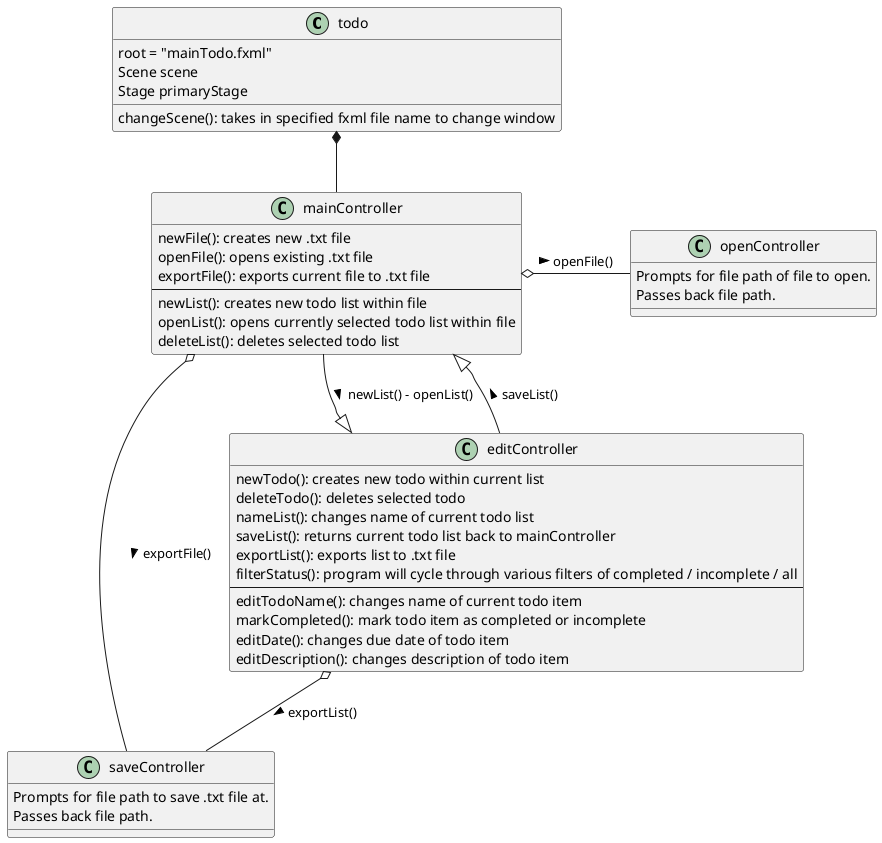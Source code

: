 @startuml
'https://plantuml.com/class-diagram

class todo
class mainController
class openController
class saveController
class editController

class todo {
root = "mainTodo.fxml"
Scene scene
Stage primaryStage
changeScene(): takes in specified fxml file name to change window
}

todo *-- mainController

class mainController {
newFile(): creates new .txt file
openFile(): opens existing .txt file
exportFile(): exports current file to .txt file
--
newList(): creates new todo list within file
openList(): opens currently selected todo list within file
deleteList(): deletes selected todo list
}

mainController o- openController: openFile() >
mainController o-- saveController: exportFile() >

mainController --|> editController: newList() - openList() >
editController --|> mainController: saveList() >

class editController {
newTodo(): creates new todo within current list
deleteTodo(): deletes selected todo
nameList(): changes name of current todo list
saveList(): returns current todo list back to mainController
exportList(): exports list to .txt file
filterStatus(): program will cycle through various filters of completed / incomplete / all
--
editTodoName(): changes name of current todo item
markCompleted(): mark todo item as completed or incomplete
editDate(): changes due date of todo item
editDescription(): changes description of todo item
}

editController o-- saveController: exportList() >

class openController {
Prompts for file path of file to open.
Passes back file path.
}

class saveController {
Prompts for file path to save .txt file at.
Passes back file path.
}



@enduml